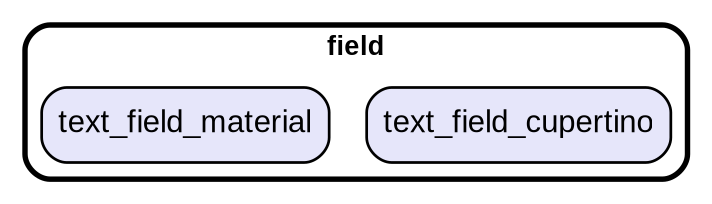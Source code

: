 digraph "" {
  graph [style=rounded fontname="Arial Black" fontsize=13 penwidth=2.6];
  node [shape=rect style="filled,rounded" fontname=Arial fontsize=15 fillcolor=Lavender penwidth=1.3];
  edge [penwidth=1.3];
  "/text_field_cupertino.dart" [label="text_field_cupertino"];
  "/text_field_material.dart" [label="text_field_material"];
  subgraph "cluster~" {
    label="field";
    "/text_field_cupertino.dart";
    "/text_field_material.dart";
  }
}
